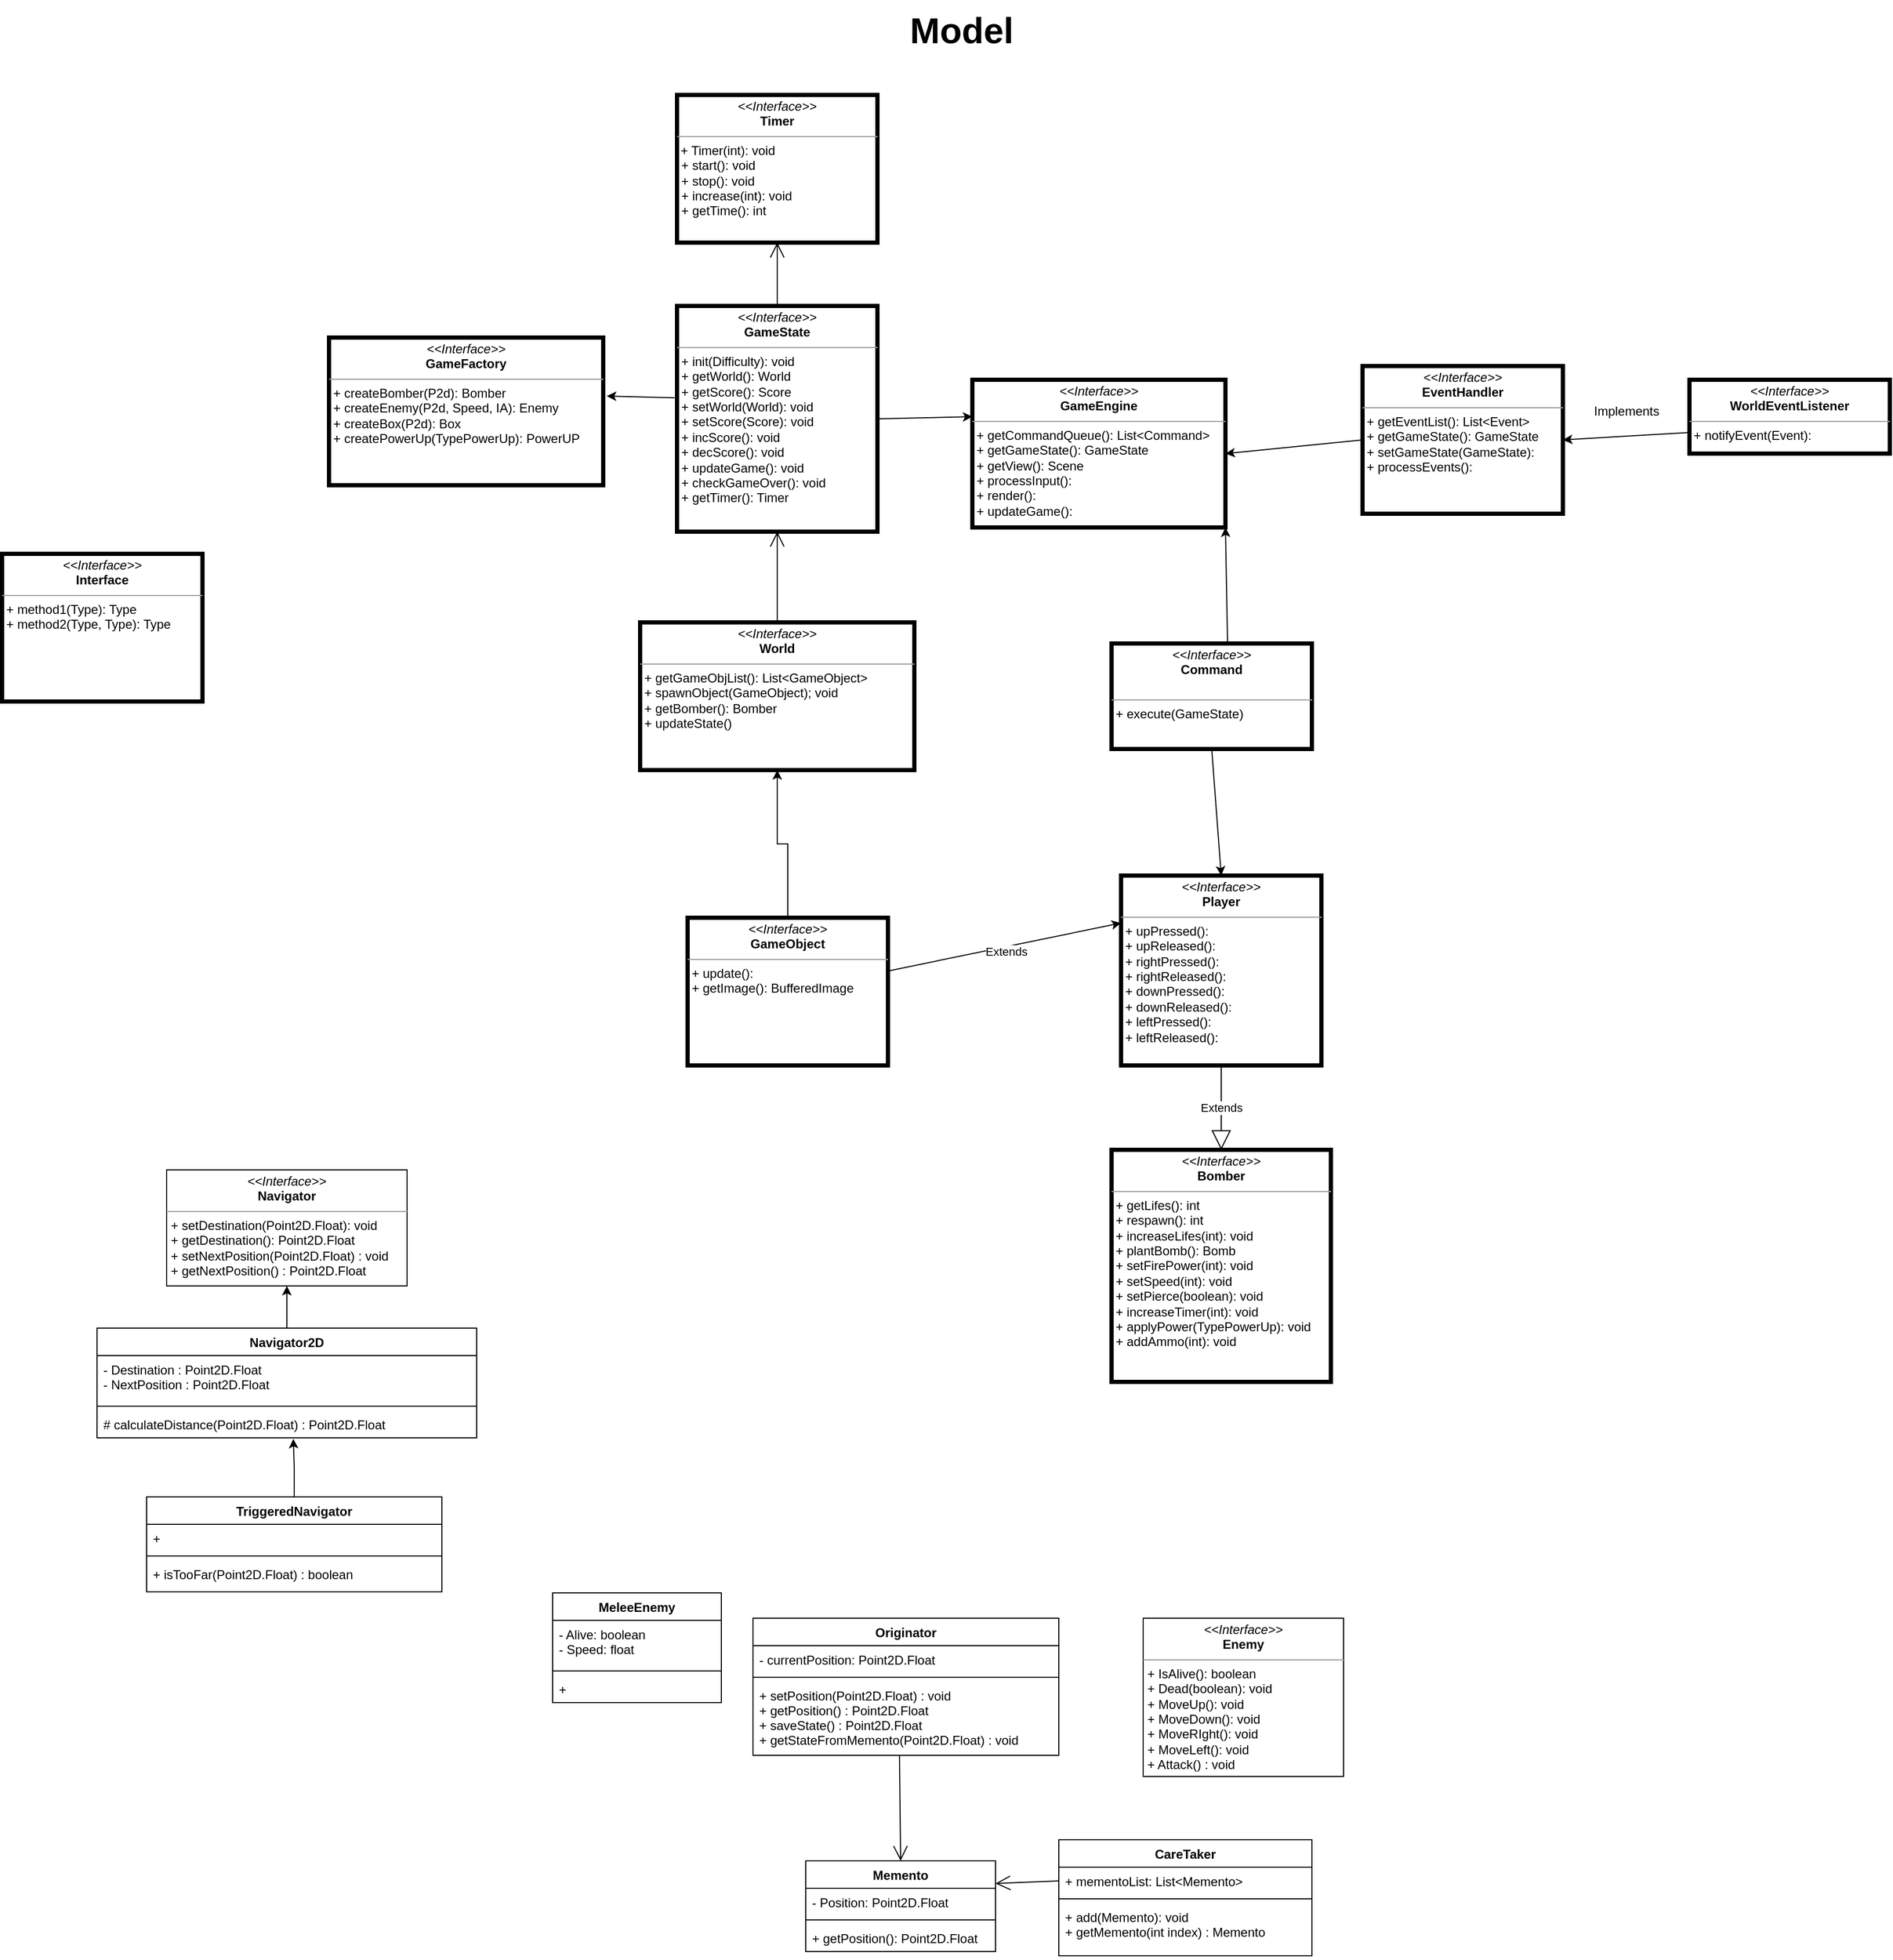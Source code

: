 <mxfile version="14.4.3" type="device"><diagram id="urXxAbXNCbR4cGVfg7oY" name="Page-1"><mxGraphModel dx="3824" dy="1275" grid="1" gridSize="10" guides="1" tooltips="1" connect="1" arrows="1" fold="1" page="1" pageScale="1" pageWidth="827" pageHeight="1169" math="0" shadow="0"><root><mxCell id="0"/><mxCell id="1" parent="0"/><mxCell id="TSI4zpTr8US7YLuVZ_CI-4" value="Model" style="text;align=center;fontStyle=1;verticalAlign=middle;spacingLeft=3;spacingRight=3;strokeColor=none;rotatable=0;points=[[0,0.5],[1,0.5]];portConstraint=eastwest;strokeWidth=4;fontSize=34;" parent="1" vertex="1"><mxGeometry x="-480" y="60" width="160" height="50" as="geometry"/></mxCell><mxCell id="TSI4zpTr8US7YLuVZ_CI-17" style="edgeStyle=orthogonalEdgeStyle;rounded=0;orthogonalLoop=1;jettySize=auto;html=1;fontSize=14;entryX=0.5;entryY=1;entryDx=0;entryDy=0;exitX=0.5;exitY=0;exitDx=0;exitDy=0;" parent="1" source="nFVTXQe2fq6nzADj6Gcv-6" target="nFVTXQe2fq6nzADj6Gcv-5" edge="1"><mxGeometry relative="1" as="geometry"><mxPoint x="-500" y="461.059" as="targetPoint"/><mxPoint x="-490" y="870" as="sourcePoint"/></mxGeometry></mxCell><mxCell id="TSI4zpTr8US7YLuVZ_CI-40" value="&lt;p style=&quot;margin: 0px ; margin-top: 4px ; text-align: center&quot;&gt;&lt;i&gt;&amp;lt;&amp;lt;Interface&amp;gt;&amp;gt;&lt;/i&gt;&lt;br&gt;&lt;b&gt;Command&lt;/b&gt;&lt;/p&gt;&lt;p style=&quot;margin: 0px ; margin-left: 4px&quot;&gt;&lt;br&gt;&lt;/p&gt;&lt;hr size=&quot;1&quot;&gt;&lt;p style=&quot;margin: 0px ; margin-left: 4px&quot;&gt;+ execute(GameState)&lt;/p&gt;" style="verticalAlign=top;align=left;overflow=fill;fontSize=12;fontFamily=Helvetica;html=1;strokeWidth=4;" parent="1" vertex="1"><mxGeometry x="-258" y="670" width="190" height="100" as="geometry"/></mxCell><mxCell id="TSI4zpTr8US7YLuVZ_CI-41" value="" style="endArrow=classic;html=1;fontSize=14;entryX=1;entryY=1;entryDx=0;entryDy=0;exitX=0.579;exitY=0;exitDx=0;exitDy=0;exitPerimeter=0;" parent="1" target="nFVTXQe2fq6nzADj6Gcv-1" edge="1" source="TSI4zpTr8US7YLuVZ_CI-40"><mxGeometry width="50" height="50" relative="1" as="geometry"><mxPoint x="30" y="680" as="sourcePoint"/><mxPoint x="-30" y="620" as="targetPoint"/></mxGeometry></mxCell><mxCell id="TSI4zpTr8US7YLuVZ_CI-42" value="" style="endArrow=classic;html=1;fontSize=14;entryX=0;entryY=0.25;entryDx=0;entryDy=0;exitX=1;exitY=0.5;exitDx=0;exitDy=0;" parent="1" source="nFVTXQe2fq6nzADj6Gcv-4" target="nFVTXQe2fq6nzADj6Gcv-1" edge="1"><mxGeometry width="50" height="50" relative="1" as="geometry"><mxPoint x="-350" y="633.056" as="sourcePoint"/><mxPoint x="-270" y="590" as="targetPoint"/></mxGeometry></mxCell><mxCell id="TSI4zpTr8US7YLuVZ_CI-43" style="edgeStyle=orthogonalEdgeStyle;rounded=0;orthogonalLoop=1;jettySize=auto;html=1;exitX=0.5;exitY=1;exitDx=0;exitDy=0;fontSize=14;" parent="1" edge="1"><mxGeometry relative="1" as="geometry"><mxPoint x="-160" y="750" as="sourcePoint"/><mxPoint x="-160" y="750" as="targetPoint"/></mxGeometry></mxCell><mxCell id="SkAIFDQF4oIbRnaU9F2_-4" value="" style="endArrow=classic;html=1;fontSize=14;entryX=1;entryY=0.5;entryDx=0;entryDy=0;exitX=0;exitY=0.5;exitDx=0;exitDy=0;" parent="1" source="nFVTXQe2fq6nzADj6Gcv-18" target="nFVTXQe2fq6nzADj6Gcv-1" edge="1"><mxGeometry width="50" height="50" relative="1" as="geometry"><mxPoint x="-110" y="384.781" as="sourcePoint"/><mxPoint x="-160" y="520" as="targetPoint"/></mxGeometry></mxCell><mxCell id="nFVTXQe2fq6nzADj6Gcv-1" value="&lt;p style=&quot;margin: 0px ; margin-top: 4px ; text-align: center&quot;&gt;&lt;i&gt;&amp;lt;&amp;lt;Interface&amp;gt;&amp;gt;&lt;/i&gt;&lt;br&gt;&lt;b&gt;GameEngine&lt;/b&gt;&lt;/p&gt;&lt;hr size=&quot;1&quot;&gt;&lt;p style=&quot;margin: 0px ; margin-left: 4px&quot;&gt;&lt;/p&gt;&lt;p style=&quot;margin: 0px ; margin-left: 4px&quot;&gt;+ getCommandQueue(): List&amp;lt;Command&amp;gt;&lt;br&gt;+ getGameState(): GameState&lt;/p&gt;&lt;p style=&quot;margin: 0px ; margin-left: 4px&quot;&gt;+ getView(): Scene&lt;/p&gt;&lt;p style=&quot;margin: 0px ; margin-left: 4px&quot;&gt;+ processInput():&lt;/p&gt;&lt;p style=&quot;margin: 0px ; margin-left: 4px&quot;&gt;+ render():&lt;/p&gt;&lt;p style=&quot;margin: 0px ; margin-left: 4px&quot;&gt;+ updateGame():&lt;/p&gt;" style="verticalAlign=top;align=left;overflow=fill;fontSize=12;fontFamily=Helvetica;html=1;strokeWidth=4;" parent="1" vertex="1"><mxGeometry x="-390" y="420" width="240" height="140" as="geometry"/></mxCell><mxCell id="nFVTXQe2fq6nzADj6Gcv-3" value="&lt;p style=&quot;margin: 0px ; margin-top: 4px ; text-align: center&quot;&gt;&lt;i&gt;&amp;lt;&amp;lt;Interface&amp;gt;&amp;gt;&lt;/i&gt;&lt;br&gt;&lt;b&gt;Interface&lt;/b&gt;&lt;/p&gt;&lt;hr size=&quot;1&quot;&gt;&lt;p style=&quot;margin: 0px ; margin-left: 4px&quot;&gt;&lt;/p&gt;&lt;p style=&quot;margin: 0px ; margin-left: 4px&quot;&gt;+ method1(Type): Type&lt;br&gt;+ method2(Type, Type): Type&lt;/p&gt;" style="verticalAlign=top;align=left;overflow=fill;fontSize=12;fontFamily=Helvetica;html=1;strokeWidth=4;" parent="1" vertex="1"><mxGeometry x="-1310" y="585" width="190" height="140" as="geometry"/></mxCell><mxCell id="nFVTXQe2fq6nzADj6Gcv-4" value="&lt;p style=&quot;margin: 0px ; margin-top: 4px ; text-align: center&quot;&gt;&lt;i&gt;&amp;lt;&amp;lt;Interface&amp;gt;&amp;gt;&lt;/i&gt;&lt;br&gt;&lt;b&gt;GameState&lt;/b&gt;&lt;/p&gt;&lt;hr size=&quot;1&quot;&gt;&lt;p style=&quot;margin: 0px ; margin-left: 4px&quot;&gt;&lt;/p&gt;&lt;p style=&quot;margin: 0px ; margin-left: 4px&quot;&gt;+ init(Difficulty): void&lt;/p&gt;&lt;p style=&quot;margin: 0px ; margin-left: 4px&quot;&gt;+ getWorld(): World&lt;br&gt;+ getScore(): Score&lt;/p&gt;&lt;p style=&quot;margin: 0px ; margin-left: 4px&quot;&gt;+ setWorld(World): void&lt;/p&gt;&lt;p style=&quot;margin: 0px ; margin-left: 4px&quot;&gt;+ setScore(Score): void&lt;/p&gt;&lt;p style=&quot;margin: 0px ; margin-left: 4px&quot;&gt;+ incScore(): void&lt;/p&gt;&lt;p style=&quot;margin: 0px ; margin-left: 4px&quot;&gt;+ decScore(): void&lt;/p&gt;&lt;p style=&quot;margin: 0px ; margin-left: 4px&quot;&gt;+ updateGame(): void&lt;/p&gt;&lt;p style=&quot;margin: 0px ; margin-left: 4px&quot;&gt;+ checkGameOver(): void&lt;/p&gt;&lt;p style=&quot;margin: 0px ; margin-left: 4px&quot;&gt;+ getTimer(): Timer&lt;/p&gt;" style="verticalAlign=top;align=left;overflow=fill;fontSize=12;fontFamily=Helvetica;html=1;strokeWidth=4;" parent="1" vertex="1"><mxGeometry x="-670" y="350" width="190" height="214" as="geometry"/></mxCell><mxCell id="nFVTXQe2fq6nzADj6Gcv-5" value="&lt;p style=&quot;margin: 0px ; margin-top: 4px ; text-align: center&quot;&gt;&lt;i&gt;&amp;lt;&amp;lt;Interface&amp;gt;&amp;gt;&lt;/i&gt;&lt;br&gt;&lt;b&gt;World&lt;/b&gt;&lt;/p&gt;&lt;hr size=&quot;1&quot;&gt;&lt;p style=&quot;margin: 0px ; margin-left: 4px&quot;&gt;&lt;/p&gt;&lt;p style=&quot;margin: 0px ; margin-left: 4px&quot;&gt;+ getGameObjList(): List&amp;lt;GameObject&amp;gt;&lt;/p&gt;&lt;p style=&quot;margin: 0px ; margin-left: 4px&quot;&gt;+ spawnObject(GameObject); void&lt;/p&gt;&lt;p style=&quot;margin: 0px ; margin-left: 4px&quot;&gt;+ getBomber(): Bomber&lt;br&gt;+ updateState()&lt;/p&gt;" style="verticalAlign=top;align=left;overflow=fill;fontSize=12;fontFamily=Helvetica;html=1;strokeWidth=4;" parent="1" vertex="1"><mxGeometry x="-705" y="650" width="260" height="140" as="geometry"/></mxCell><mxCell id="nFVTXQe2fq6nzADj6Gcv-6" value="&lt;p style=&quot;margin: 0px ; margin-top: 4px ; text-align: center&quot;&gt;&lt;i&gt;&amp;lt;&amp;lt;Interface&amp;gt;&amp;gt;&lt;/i&gt;&lt;br&gt;&lt;b&gt;GameObject&lt;/b&gt;&lt;/p&gt;&lt;hr size=&quot;1&quot;&gt;&lt;p style=&quot;margin: 0px ; margin-left: 4px&quot;&gt;&lt;/p&gt;&lt;p style=&quot;margin: 0px ; margin-left: 4px&quot;&gt;+ update():&amp;nbsp;&lt;/p&gt;&lt;p style=&quot;margin: 0px ; margin-left: 4px&quot;&gt;+ getImage(): BufferedImage&lt;br&gt;&lt;br&gt;&lt;/p&gt;" style="verticalAlign=top;align=left;overflow=fill;fontSize=12;fontFamily=Helvetica;html=1;strokeWidth=4;" parent="1" vertex="1"><mxGeometry x="-660" y="930" width="190" height="140" as="geometry"/></mxCell><mxCell id="nFVTXQe2fq6nzADj6Gcv-12" value="" style="endArrow=open;endFill=1;endSize=12;html=1;exitX=0.5;exitY=0;exitDx=0;exitDy=0;" parent="1" source="nFVTXQe2fq6nzADj6Gcv-5" target="nFVTXQe2fq6nzADj6Gcv-4" edge="1"><mxGeometry width="160" relative="1" as="geometry"><mxPoint x="-390" y="710" as="sourcePoint"/><mxPoint x="-230" y="710" as="targetPoint"/></mxGeometry></mxCell><mxCell id="nFVTXQe2fq6nzADj6Gcv-13" value="" style="endArrow=classic;html=1;entryX=0;entryY=0.25;entryDx=0;entryDy=0;" parent="1" source="nFVTXQe2fq6nzADj6Gcv-6" target="nFVTXQe2fq6nzADj6Gcv-15" edge="1"><mxGeometry width="50" height="50" relative="1" as="geometry"><mxPoint x="-270" y="950" as="sourcePoint"/><mxPoint x="30" y="1019.872" as="targetPoint"/></mxGeometry></mxCell><mxCell id="nFVTXQe2fq6nzADj6Gcv-14" value="Extends" style="edgeLabel;html=1;align=center;verticalAlign=middle;resizable=0;points=[];" parent="nFVTXQe2fq6nzADj6Gcv-13" vertex="1" connectable="0"><mxGeometry x="-0.122" y="-6" relative="1" as="geometry"><mxPoint x="14" y="-4.73" as="offset"/></mxGeometry></mxCell><mxCell id="nFVTXQe2fq6nzADj6Gcv-15" value="&lt;p style=&quot;margin: 0px ; margin-top: 4px ; text-align: center&quot;&gt;&lt;i&gt;&amp;lt;&amp;lt;Interface&amp;gt;&amp;gt;&lt;/i&gt;&lt;br&gt;&lt;b&gt;Player&lt;/b&gt;&lt;/p&gt;&lt;hr size=&quot;1&quot;&gt;&lt;p style=&quot;margin: 0px ; margin-left: 4px&quot;&gt;&lt;/p&gt;&lt;p style=&quot;margin: 0px ; margin-left: 4px&quot;&gt;+ upPressed():&lt;br&gt;+ upReleased():&lt;/p&gt;&lt;p style=&quot;margin: 0px ; margin-left: 4px&quot;&gt;+ rightPressed():&lt;/p&gt;&lt;p style=&quot;margin: 0px ; margin-left: 4px&quot;&gt;+ rightReleased():&lt;/p&gt;&lt;p style=&quot;margin: 0px ; margin-left: 4px&quot;&gt;+ downPressed():&lt;/p&gt;&lt;p style=&quot;margin: 0px ; margin-left: 4px&quot;&gt;+ downReleased():&lt;/p&gt;&lt;p style=&quot;margin: 0px 0px 0px 4px&quot;&gt;+ leftPressed():&lt;/p&gt;&lt;p style=&quot;margin: 0px 0px 0px 4px&quot;&gt;+ leftReleased():&lt;/p&gt;&lt;p style=&quot;margin: 0px ; margin-left: 4px&quot;&gt;&amp;nbsp;&lt;/p&gt;" style="verticalAlign=top;align=left;overflow=fill;fontSize=12;fontFamily=Helvetica;html=1;strokeWidth=4;" parent="1" vertex="1"><mxGeometry x="-249" y="890" width="190" height="180" as="geometry"/></mxCell><mxCell id="nFVTXQe2fq6nzADj6Gcv-16" value="" style="endArrow=classic;html=1;exitX=0.5;exitY=1;exitDx=0;exitDy=0;entryX=0.5;entryY=0;entryDx=0;entryDy=0;" parent="1" source="TSI4zpTr8US7YLuVZ_CI-40" target="nFVTXQe2fq6nzADj6Gcv-15" edge="1"><mxGeometry width="50" height="50" relative="1" as="geometry"><mxPoint x="-10" y="640" as="sourcePoint"/><mxPoint x="118" y="810" as="targetPoint"/></mxGeometry></mxCell><mxCell id="nFVTXQe2fq6nzADj6Gcv-17" value="&lt;p style=&quot;margin: 0px ; margin-top: 4px ; text-align: center&quot;&gt;&lt;i&gt;&amp;lt;&amp;lt;Interface&amp;gt;&amp;gt;&lt;/i&gt;&lt;br&gt;&lt;b&gt;WorldEventListener&lt;/b&gt;&lt;/p&gt;&lt;hr size=&quot;1&quot;&gt;&lt;p style=&quot;margin: 0px ; margin-left: 4px&quot;&gt;&lt;/p&gt;&lt;p style=&quot;margin: 0px ; margin-left: 4px&quot;&gt;+ notifyEvent(Event):&lt;br&gt;&lt;br&gt;&lt;/p&gt;" style="verticalAlign=top;align=left;overflow=fill;fontSize=12;fontFamily=Helvetica;html=1;strokeWidth=4;" parent="1" vertex="1"><mxGeometry x="290" y="420" width="190" height="70" as="geometry"/></mxCell><mxCell id="nFVTXQe2fq6nzADj6Gcv-18" value="&lt;p style=&quot;margin: 0px ; margin-top: 4px ; text-align: center&quot;&gt;&lt;i&gt;&amp;lt;&amp;lt;Interface&amp;gt;&amp;gt;&lt;/i&gt;&lt;br&gt;&lt;b&gt;EventHandler&lt;/b&gt;&lt;/p&gt;&lt;hr size=&quot;1&quot;&gt;&lt;p style=&quot;margin: 0px ; margin-left: 4px&quot;&gt;&lt;/p&gt;&lt;p style=&quot;margin: 0px ; margin-left: 4px&quot;&gt;+ getEventList(): List&amp;lt;Event&amp;gt;&lt;br&gt;+ getGameState(): GameState&lt;/p&gt;&lt;p style=&quot;margin: 0px ; margin-left: 4px&quot;&gt;+ setGameState(GameState):&lt;/p&gt;&lt;p style=&quot;margin: 0px ; margin-left: 4px&quot;&gt;+ processEvents():&amp;nbsp;&lt;/p&gt;" style="verticalAlign=top;align=left;overflow=fill;fontSize=12;fontFamily=Helvetica;html=1;strokeWidth=4;" parent="1" vertex="1"><mxGeometry x="-20" y="407" width="190" height="140" as="geometry"/></mxCell><mxCell id="nFVTXQe2fq6nzADj6Gcv-19" value="" style="endArrow=classic;html=1;entryX=1;entryY=0.5;entryDx=0;entryDy=0;exitX=0;exitY=0.714;exitDx=0;exitDy=0;exitPerimeter=0;" parent="1" source="nFVTXQe2fq6nzADj6Gcv-17" target="nFVTXQe2fq6nzADj6Gcv-18" edge="1"><mxGeometry width="50" height="50" relative="1" as="geometry"><mxPoint y="420" as="sourcePoint"/><mxPoint x="50" y="370" as="targetPoint"/></mxGeometry></mxCell><mxCell id="nFVTXQe2fq6nzADj6Gcv-20" value="Implements" style="text;html=1;align=center;verticalAlign=middle;resizable=0;points=[];autosize=1;rotation=0;" parent="1" vertex="1"><mxGeometry x="190" y="440" width="80" height="20" as="geometry"/></mxCell><mxCell id="5cxx2i0NUzyYJ85BB3Bx-65" value="&lt;p style=&quot;margin: 0px ; margin-top: 4px ; text-align: center&quot;&gt;&lt;i&gt;&amp;lt;&amp;lt;Interface&amp;gt;&amp;gt;&lt;/i&gt;&lt;br&gt;&lt;b&gt;Enemy&lt;/b&gt;&lt;/p&gt;&lt;hr size=&quot;1&quot;&gt;&lt;p style=&quot;margin: 0px ; margin-left: 4px&quot;&gt;+ IsAlive(): boolean&lt;br&gt;+ Dead(boolean): void&lt;/p&gt;&lt;p style=&quot;margin: 0px ; margin-left: 4px&quot;&gt;+ MoveUp(): void&lt;/p&gt;&lt;p style=&quot;margin: 0px ; margin-left: 4px&quot;&gt;+ MoveDown(): void&lt;/p&gt;&lt;p style=&quot;margin: 0px ; margin-left: 4px&quot;&gt;+ MoveRIght(): void&lt;/p&gt;&lt;p style=&quot;margin: 0px ; margin-left: 4px&quot;&gt;+ MoveLeft(): void&lt;/p&gt;&lt;p style=&quot;margin: 0px ; margin-left: 4px&quot;&gt;+ Attack() : void&lt;/p&gt;" style="verticalAlign=top;align=left;overflow=fill;fontSize=12;fontFamily=Helvetica;html=1;" parent="1" vertex="1"><mxGeometry x="-228" y="1594" width="190" height="150" as="geometry"/></mxCell><mxCell id="5cxx2i0NUzyYJ85BB3Bx-66" value="MeleeEnemy" style="swimlane;fontStyle=1;align=center;verticalAlign=top;childLayout=stackLayout;horizontal=1;startSize=26;horizontalStack=0;resizeParent=1;resizeParentMax=0;resizeLast=0;collapsible=1;marginBottom=0;" parent="1" vertex="1"><mxGeometry x="-788" y="1570" width="160" height="104" as="geometry"/></mxCell><mxCell id="5cxx2i0NUzyYJ85BB3Bx-67" value="- Alive: boolean&#10;- Speed: float" style="text;strokeColor=none;fillColor=none;align=left;verticalAlign=top;spacingLeft=4;spacingRight=4;overflow=hidden;rotatable=0;points=[[0,0.5],[1,0.5]];portConstraint=eastwest;" parent="5cxx2i0NUzyYJ85BB3Bx-66" vertex="1"><mxGeometry y="26" width="160" height="44" as="geometry"/></mxCell><mxCell id="5cxx2i0NUzyYJ85BB3Bx-68" value="" style="line;strokeWidth=1;fillColor=none;align=left;verticalAlign=middle;spacingTop=-1;spacingLeft=3;spacingRight=3;rotatable=0;labelPosition=right;points=[];portConstraint=eastwest;" parent="5cxx2i0NUzyYJ85BB3Bx-66" vertex="1"><mxGeometry y="70" width="160" height="8" as="geometry"/></mxCell><mxCell id="5cxx2i0NUzyYJ85BB3Bx-69" value="+ " style="text;strokeColor=none;fillColor=none;align=left;verticalAlign=top;spacingLeft=4;spacingRight=4;overflow=hidden;rotatable=0;points=[[0,0.5],[1,0.5]];portConstraint=eastwest;" parent="5cxx2i0NUzyYJ85BB3Bx-66" vertex="1"><mxGeometry y="78" width="160" height="26" as="geometry"/></mxCell><mxCell id="5cxx2i0NUzyYJ85BB3Bx-70" value="Memento" style="swimlane;fontStyle=1;align=center;verticalAlign=top;childLayout=stackLayout;horizontal=1;startSize=26;horizontalStack=0;resizeParent=1;resizeParentMax=0;resizeLast=0;collapsible=1;marginBottom=0;" parent="1" vertex="1"><mxGeometry x="-548" y="1824" width="180" height="86" as="geometry"/></mxCell><mxCell id="5cxx2i0NUzyYJ85BB3Bx-71" value="- Position: Point2D.Float" style="text;strokeColor=none;fillColor=none;align=left;verticalAlign=top;spacingLeft=4;spacingRight=4;overflow=hidden;rotatable=0;points=[[0,0.5],[1,0.5]];portConstraint=eastwest;" parent="5cxx2i0NUzyYJ85BB3Bx-70" vertex="1"><mxGeometry y="26" width="180" height="26" as="geometry"/></mxCell><mxCell id="5cxx2i0NUzyYJ85BB3Bx-72" value="" style="line;strokeWidth=1;fillColor=none;align=left;verticalAlign=middle;spacingTop=-1;spacingLeft=3;spacingRight=3;rotatable=0;labelPosition=right;points=[];portConstraint=eastwest;" parent="5cxx2i0NUzyYJ85BB3Bx-70" vertex="1"><mxGeometry y="52" width="180" height="8" as="geometry"/></mxCell><mxCell id="5cxx2i0NUzyYJ85BB3Bx-73" value="+ getPosition(): Point2D.Float" style="text;strokeColor=none;fillColor=none;align=left;verticalAlign=top;spacingLeft=4;spacingRight=4;overflow=hidden;rotatable=0;points=[[0,0.5],[1,0.5]];portConstraint=eastwest;" parent="5cxx2i0NUzyYJ85BB3Bx-70" vertex="1"><mxGeometry y="60" width="180" height="26" as="geometry"/></mxCell><mxCell id="5cxx2i0NUzyYJ85BB3Bx-74" value="Originator" style="swimlane;fontStyle=1;align=center;verticalAlign=top;childLayout=stackLayout;horizontal=1;startSize=26;horizontalStack=0;resizeParent=1;resizeParentMax=0;resizeLast=0;collapsible=1;marginBottom=0;" parent="1" vertex="1"><mxGeometry x="-598" y="1594" width="290" height="130" as="geometry"/></mxCell><mxCell id="5cxx2i0NUzyYJ85BB3Bx-75" value="- currentPosition: Point2D.Float" style="text;strokeColor=none;fillColor=none;align=left;verticalAlign=top;spacingLeft=4;spacingRight=4;overflow=hidden;rotatable=0;points=[[0,0.5],[1,0.5]];portConstraint=eastwest;" parent="5cxx2i0NUzyYJ85BB3Bx-74" vertex="1"><mxGeometry y="26" width="290" height="26" as="geometry"/></mxCell><mxCell id="5cxx2i0NUzyYJ85BB3Bx-76" value="" style="line;strokeWidth=1;fillColor=none;align=left;verticalAlign=middle;spacingTop=-1;spacingLeft=3;spacingRight=3;rotatable=0;labelPosition=right;points=[];portConstraint=eastwest;" parent="5cxx2i0NUzyYJ85BB3Bx-74" vertex="1"><mxGeometry y="52" width="290" height="8" as="geometry"/></mxCell><mxCell id="5cxx2i0NUzyYJ85BB3Bx-77" value="+ setPosition(Point2D.Float) : void&#10;+ getPosition() : Point2D.Float&#10;+ saveState() : Point2D.Float&#10;+ getStateFromMemento(Point2D.Float) : void" style="text;strokeColor=none;fillColor=none;align=left;verticalAlign=top;spacingLeft=4;spacingRight=4;overflow=hidden;rotatable=0;points=[[0,0.5],[1,0.5]];portConstraint=eastwest;" parent="5cxx2i0NUzyYJ85BB3Bx-74" vertex="1"><mxGeometry y="60" width="290" height="70" as="geometry"/></mxCell><mxCell id="5cxx2i0NUzyYJ85BB3Bx-78" value="CareTaker" style="swimlane;fontStyle=1;align=center;verticalAlign=top;childLayout=stackLayout;horizontal=1;startSize=26;horizontalStack=0;resizeParent=1;resizeParentMax=0;resizeLast=0;collapsible=1;marginBottom=0;" parent="1" vertex="1"><mxGeometry x="-308" y="1804" width="240" height="110" as="geometry"/></mxCell><mxCell id="5cxx2i0NUzyYJ85BB3Bx-79" value="+ mementoList: List&lt;Memento&gt;" style="text;strokeColor=none;fillColor=none;align=left;verticalAlign=top;spacingLeft=4;spacingRight=4;overflow=hidden;rotatable=0;points=[[0,0.5],[1,0.5]];portConstraint=eastwest;" parent="5cxx2i0NUzyYJ85BB3Bx-78" vertex="1"><mxGeometry y="26" width="240" height="26" as="geometry"/></mxCell><mxCell id="5cxx2i0NUzyYJ85BB3Bx-80" value="" style="line;strokeWidth=1;fillColor=none;align=left;verticalAlign=middle;spacingTop=-1;spacingLeft=3;spacingRight=3;rotatable=0;labelPosition=right;points=[];portConstraint=eastwest;" parent="5cxx2i0NUzyYJ85BB3Bx-78" vertex="1"><mxGeometry y="52" width="240" height="8" as="geometry"/></mxCell><mxCell id="5cxx2i0NUzyYJ85BB3Bx-81" value="+ add(Memento): void&#10;+ getMemento(int index) : Memento" style="text;strokeColor=none;fillColor=none;align=left;verticalAlign=top;spacingLeft=4;spacingRight=4;overflow=hidden;rotatable=0;points=[[0,0.5],[1,0.5]];portConstraint=eastwest;" parent="5cxx2i0NUzyYJ85BB3Bx-78" vertex="1"><mxGeometry y="60" width="240" height="50" as="geometry"/></mxCell><mxCell id="5cxx2i0NUzyYJ85BB3Bx-82" value="" style="endArrow=open;endFill=1;endSize=12;html=1;entryX=1;entryY=0.25;entryDx=0;entryDy=0;exitX=0;exitY=0.5;exitDx=0;exitDy=0;" parent="1" source="5cxx2i0NUzyYJ85BB3Bx-79" target="5cxx2i0NUzyYJ85BB3Bx-70" edge="1"><mxGeometry width="160" relative="1" as="geometry"><mxPoint x="-328" y="1724" as="sourcePoint"/><mxPoint x="-168" y="1724" as="targetPoint"/></mxGeometry></mxCell><mxCell id="5cxx2i0NUzyYJ85BB3Bx-83" value="" style="endArrow=open;endFill=1;endSize=12;html=1;exitX=0.479;exitY=1;exitDx=0;exitDy=0;exitPerimeter=0;entryX=0.5;entryY=0;entryDx=0;entryDy=0;" parent="1" source="5cxx2i0NUzyYJ85BB3Bx-77" target="5cxx2i0NUzyYJ85BB3Bx-70" edge="1"><mxGeometry width="160" relative="1" as="geometry"><mxPoint x="-328" y="1724" as="sourcePoint"/><mxPoint x="-168" y="1724" as="targetPoint"/></mxGeometry></mxCell><mxCell id="5cxx2i0NUzyYJ85BB3Bx-85" value="&lt;p style=&quot;margin: 0px ; margin-top: 4px ; text-align: center&quot;&gt;&lt;i&gt;&amp;lt;&amp;lt;Interface&amp;gt;&amp;gt;&lt;/i&gt;&lt;br&gt;&lt;b&gt;Navigator&lt;/b&gt;&lt;/p&gt;&lt;hr size=&quot;1&quot;&gt;&lt;p style=&quot;margin: 0px ; margin-left: 4px&quot;&gt;+ setDestination(Point2D.Float): void&lt;br&gt;+ getDestination(): Point2D.Float&lt;/p&gt;&lt;p style=&quot;margin: 0px ; margin-left: 4px&quot;&gt;+ setNextPosition(Point2D.Float) : void&lt;/p&gt;&lt;p style=&quot;margin: 0px ; margin-left: 4px&quot;&gt;+ getNextPosition() : Point2D.Float&lt;/p&gt;" style="verticalAlign=top;align=left;overflow=fill;fontSize=12;fontFamily=Helvetica;html=1;" parent="1" vertex="1"><mxGeometry x="-1154" y="1169" width="228" height="110" as="geometry"/></mxCell><mxCell id="5cxx2i0NUzyYJ85BB3Bx-86" style="edgeStyle=orthogonalEdgeStyle;rounded=0;orthogonalLoop=1;jettySize=auto;html=1;exitX=0.5;exitY=0;exitDx=0;exitDy=0;entryX=0.5;entryY=1;entryDx=0;entryDy=0;" parent="1" source="5cxx2i0NUzyYJ85BB3Bx-87" target="5cxx2i0NUzyYJ85BB3Bx-85" edge="1"><mxGeometry relative="1" as="geometry"/></mxCell><mxCell id="5cxx2i0NUzyYJ85BB3Bx-87" value="Navigator2D" style="swimlane;fontStyle=1;align=center;verticalAlign=top;childLayout=stackLayout;horizontal=1;startSize=26;horizontalStack=0;resizeParent=1;resizeParentMax=0;resizeLast=0;collapsible=1;marginBottom=0;" parent="1" vertex="1"><mxGeometry x="-1220" y="1319" width="360" height="104" as="geometry"/></mxCell><mxCell id="5cxx2i0NUzyYJ85BB3Bx-88" value="- Destination : Point2D.Float&#10;- NextPosition : Point2D.Float" style="text;strokeColor=none;fillColor=none;align=left;verticalAlign=top;spacingLeft=4;spacingRight=4;overflow=hidden;rotatable=0;points=[[0,0.5],[1,0.5]];portConstraint=eastwest;" parent="5cxx2i0NUzyYJ85BB3Bx-87" vertex="1"><mxGeometry y="26" width="360" height="44" as="geometry"/></mxCell><mxCell id="5cxx2i0NUzyYJ85BB3Bx-89" value="" style="line;strokeWidth=1;fillColor=none;align=left;verticalAlign=middle;spacingTop=-1;spacingLeft=3;spacingRight=3;rotatable=0;labelPosition=right;points=[];portConstraint=eastwest;" parent="5cxx2i0NUzyYJ85BB3Bx-87" vertex="1"><mxGeometry y="70" width="360" height="8" as="geometry"/></mxCell><mxCell id="5cxx2i0NUzyYJ85BB3Bx-90" value="# calculateDistance(Point2D.Float) : Point2D.Float" style="text;strokeColor=none;fillColor=none;align=left;verticalAlign=top;spacingLeft=4;spacingRight=4;overflow=hidden;rotatable=0;points=[[0,0.5],[1,0.5]];portConstraint=eastwest;" parent="5cxx2i0NUzyYJ85BB3Bx-87" vertex="1"><mxGeometry y="78" width="360" height="26" as="geometry"/></mxCell><mxCell id="5cxx2i0NUzyYJ85BB3Bx-91" style="edgeStyle=orthogonalEdgeStyle;rounded=0;orthogonalLoop=1;jettySize=auto;html=1;exitX=0.5;exitY=0;exitDx=0;exitDy=0;entryX=0.517;entryY=1.038;entryDx=0;entryDy=0;entryPerimeter=0;" parent="1" source="5cxx2i0NUzyYJ85BB3Bx-92" target="5cxx2i0NUzyYJ85BB3Bx-90" edge="1"><mxGeometry relative="1" as="geometry"><mxPoint x="-1039" y="1469" as="targetPoint"/></mxGeometry></mxCell><mxCell id="5cxx2i0NUzyYJ85BB3Bx-92" value="TriggeredNavigator" style="swimlane;fontStyle=1;align=center;verticalAlign=top;childLayout=stackLayout;horizontal=1;startSize=26;horizontalStack=0;resizeParent=1;resizeParentMax=0;resizeLast=0;collapsible=1;marginBottom=0;" parent="1" vertex="1"><mxGeometry x="-1173" y="1479" width="280" height="90" as="geometry"/></mxCell><mxCell id="5cxx2i0NUzyYJ85BB3Bx-93" value="+" style="text;strokeColor=none;fillColor=none;align=left;verticalAlign=top;spacingLeft=4;spacingRight=4;overflow=hidden;rotatable=0;points=[[0,0.5],[1,0.5]];portConstraint=eastwest;" parent="5cxx2i0NUzyYJ85BB3Bx-92" vertex="1"><mxGeometry y="26" width="280" height="26" as="geometry"/></mxCell><mxCell id="5cxx2i0NUzyYJ85BB3Bx-94" value="" style="line;strokeWidth=1;fillColor=none;align=left;verticalAlign=middle;spacingTop=-1;spacingLeft=3;spacingRight=3;rotatable=0;labelPosition=right;points=[];portConstraint=eastwest;" parent="5cxx2i0NUzyYJ85BB3Bx-92" vertex="1"><mxGeometry y="52" width="280" height="8" as="geometry"/></mxCell><mxCell id="5cxx2i0NUzyYJ85BB3Bx-95" value="+ isTooFar(Point2D.Float) : boolean" style="text;strokeColor=none;fillColor=none;align=left;verticalAlign=top;spacingLeft=4;spacingRight=4;overflow=hidden;rotatable=0;points=[[0,0.5],[1,0.5]];portConstraint=eastwest;" parent="5cxx2i0NUzyYJ85BB3Bx-92" vertex="1"><mxGeometry y="60" width="280" height="30" as="geometry"/></mxCell><mxCell id="hmvEdtjTdUx2E_TVSkly-1" value="&lt;p style=&quot;margin: 0px ; margin-top: 4px ; text-align: center&quot;&gt;&lt;i&gt;&amp;lt;&amp;lt;Interface&amp;gt;&amp;gt;&lt;/i&gt;&lt;br&gt;&lt;b&gt;GameFactory&lt;/b&gt;&lt;/p&gt;&lt;hr size=&quot;1&quot;&gt;&lt;p style=&quot;margin: 0px ; margin-left: 4px&quot;&gt;&lt;/p&gt;&lt;p style=&quot;margin: 0px ; margin-left: 4px&quot;&gt;+ createBomber(P2d): Bomber&lt;br&gt;+ createEnemy(P2d, Speed, IA): Enemy&lt;/p&gt;&lt;p style=&quot;margin: 0px ; margin-left: 4px&quot;&gt;+ createBox(P2d): Box&lt;/p&gt;&lt;p style=&quot;margin: 0px ; margin-left: 4px&quot;&gt;+ createPowerUp(TypePowerUp): PowerUP&lt;/p&gt;" style="verticalAlign=top;align=left;overflow=fill;fontSize=12;fontFamily=Helvetica;html=1;strokeWidth=4;" vertex="1" parent="1"><mxGeometry x="-1000" y="380" width="260" height="140" as="geometry"/></mxCell><mxCell id="hmvEdtjTdUx2E_TVSkly-2" value="" style="endArrow=classic;html=1;entryX=1.013;entryY=0.396;entryDx=0;entryDy=0;entryPerimeter=0;exitX=-0.012;exitY=0.407;exitDx=0;exitDy=0;exitPerimeter=0;" edge="1" parent="1" source="nFVTXQe2fq6nzADj6Gcv-4" target="hmvEdtjTdUx2E_TVSkly-1"><mxGeometry width="50" height="50" relative="1" as="geometry"><mxPoint x="-830" y="520" as="sourcePoint"/><mxPoint x="-780" y="470" as="targetPoint"/></mxGeometry></mxCell><mxCell id="hmvEdtjTdUx2E_TVSkly-3" value="&lt;p style=&quot;margin: 0px ; margin-top: 4px ; text-align: center&quot;&gt;&lt;i&gt;&amp;lt;&amp;lt;Interface&amp;gt;&amp;gt;&lt;/i&gt;&lt;br&gt;&lt;b&gt;Bomber&lt;/b&gt;&lt;/p&gt;&lt;hr size=&quot;1&quot;&gt;&lt;p style=&quot;margin: 0px ; margin-left: 4px&quot;&gt;&lt;/p&gt;&lt;p style=&quot;margin: 0px ; margin-left: 4px&quot;&gt;+ getLifes(): int&lt;/p&gt;&lt;p style=&quot;margin: 0px ; margin-left: 4px&quot;&gt;+ respawn(): int&lt;/p&gt;&lt;p style=&quot;margin: 0px ; margin-left: 4px&quot;&gt;+ increaseLifes(int): void&lt;/p&gt;&lt;p style=&quot;margin: 0px ; margin-left: 4px&quot;&gt;+ plantBomb(): Bomb&lt;/p&gt;&lt;p style=&quot;margin: 0px ; margin-left: 4px&quot;&gt;+ setFirePower(int): void&lt;/p&gt;&lt;p style=&quot;margin: 0px ; margin-left: 4px&quot;&gt;+ setSpeed(int): void&lt;/p&gt;&lt;p style=&quot;margin: 0px ; margin-left: 4px&quot;&gt;+ setPierce(boolean): void&lt;/p&gt;&lt;p style=&quot;margin: 0px ; margin-left: 4px&quot;&gt;+ increaseTimer(int): void&lt;/p&gt;&lt;p style=&quot;margin: 0px ; margin-left: 4px&quot;&gt;+ applyPower(TypePowerUp): void&lt;/p&gt;&lt;p style=&quot;margin: 0px ; margin-left: 4px&quot;&gt;+ addAmmo(int): void&lt;/p&gt;&lt;p style=&quot;margin: 0px ; margin-left: 4px&quot;&gt;&lt;br&gt;&lt;/p&gt;" style="verticalAlign=top;align=left;overflow=fill;fontSize=12;fontFamily=Helvetica;html=1;strokeWidth=4;" vertex="1" parent="1"><mxGeometry x="-258" y="1150" width="208" height="220" as="geometry"/></mxCell><mxCell id="hmvEdtjTdUx2E_TVSkly-4" value="Extends" style="endArrow=block;endSize=16;endFill=0;html=1;entryX=0.5;entryY=0;entryDx=0;entryDy=0;" edge="1" parent="1" source="nFVTXQe2fq6nzADj6Gcv-15" target="hmvEdtjTdUx2E_TVSkly-3"><mxGeometry width="160" relative="1" as="geometry"><mxPoint x="-260" y="930" as="sourcePoint"/><mxPoint x="-100" y="930" as="targetPoint"/></mxGeometry></mxCell><mxCell id="hmvEdtjTdUx2E_TVSkly-6" value="&lt;p style=&quot;margin: 0px ; margin-top: 4px ; text-align: center&quot;&gt;&lt;i&gt;&amp;lt;&amp;lt;Interface&amp;gt;&amp;gt;&lt;/i&gt;&lt;br&gt;&lt;b&gt;Timer&lt;/b&gt;&lt;/p&gt;&lt;hr size=&quot;1&quot;&gt;&amp;nbsp;+ Timer(int): void&lt;br&gt;&lt;p style=&quot;margin: 0px ; margin-left: 4px&quot;&gt;&lt;/p&gt;&lt;p style=&quot;margin: 0px ; margin-left: 4px&quot;&gt;+ start(): void&lt;/p&gt;&lt;p style=&quot;margin: 0px ; margin-left: 4px&quot;&gt;+ stop(): void&lt;br&gt;+ increase(int): void&lt;/p&gt;&lt;p style=&quot;margin: 0px ; margin-left: 4px&quot;&gt;+ getTime(): int&lt;/p&gt;" style="verticalAlign=top;align=left;overflow=fill;fontSize=12;fontFamily=Helvetica;html=1;strokeWidth=4;" vertex="1" parent="1"><mxGeometry x="-670" y="150" width="190" height="140" as="geometry"/></mxCell><mxCell id="hmvEdtjTdUx2E_TVSkly-7" value="" style="endArrow=open;endFill=1;endSize=12;html=1;entryX=0.5;entryY=1;entryDx=0;entryDy=0;exitX=0.5;exitY=0;exitDx=0;exitDy=0;" edge="1" parent="1" source="nFVTXQe2fq6nzADj6Gcv-4" target="hmvEdtjTdUx2E_TVSkly-6"><mxGeometry width="160" relative="1" as="geometry"><mxPoint x="-575" y="340" as="sourcePoint"/><mxPoint x="-540" y="360" as="targetPoint"/></mxGeometry></mxCell></root></mxGraphModel></diagram></mxfile>